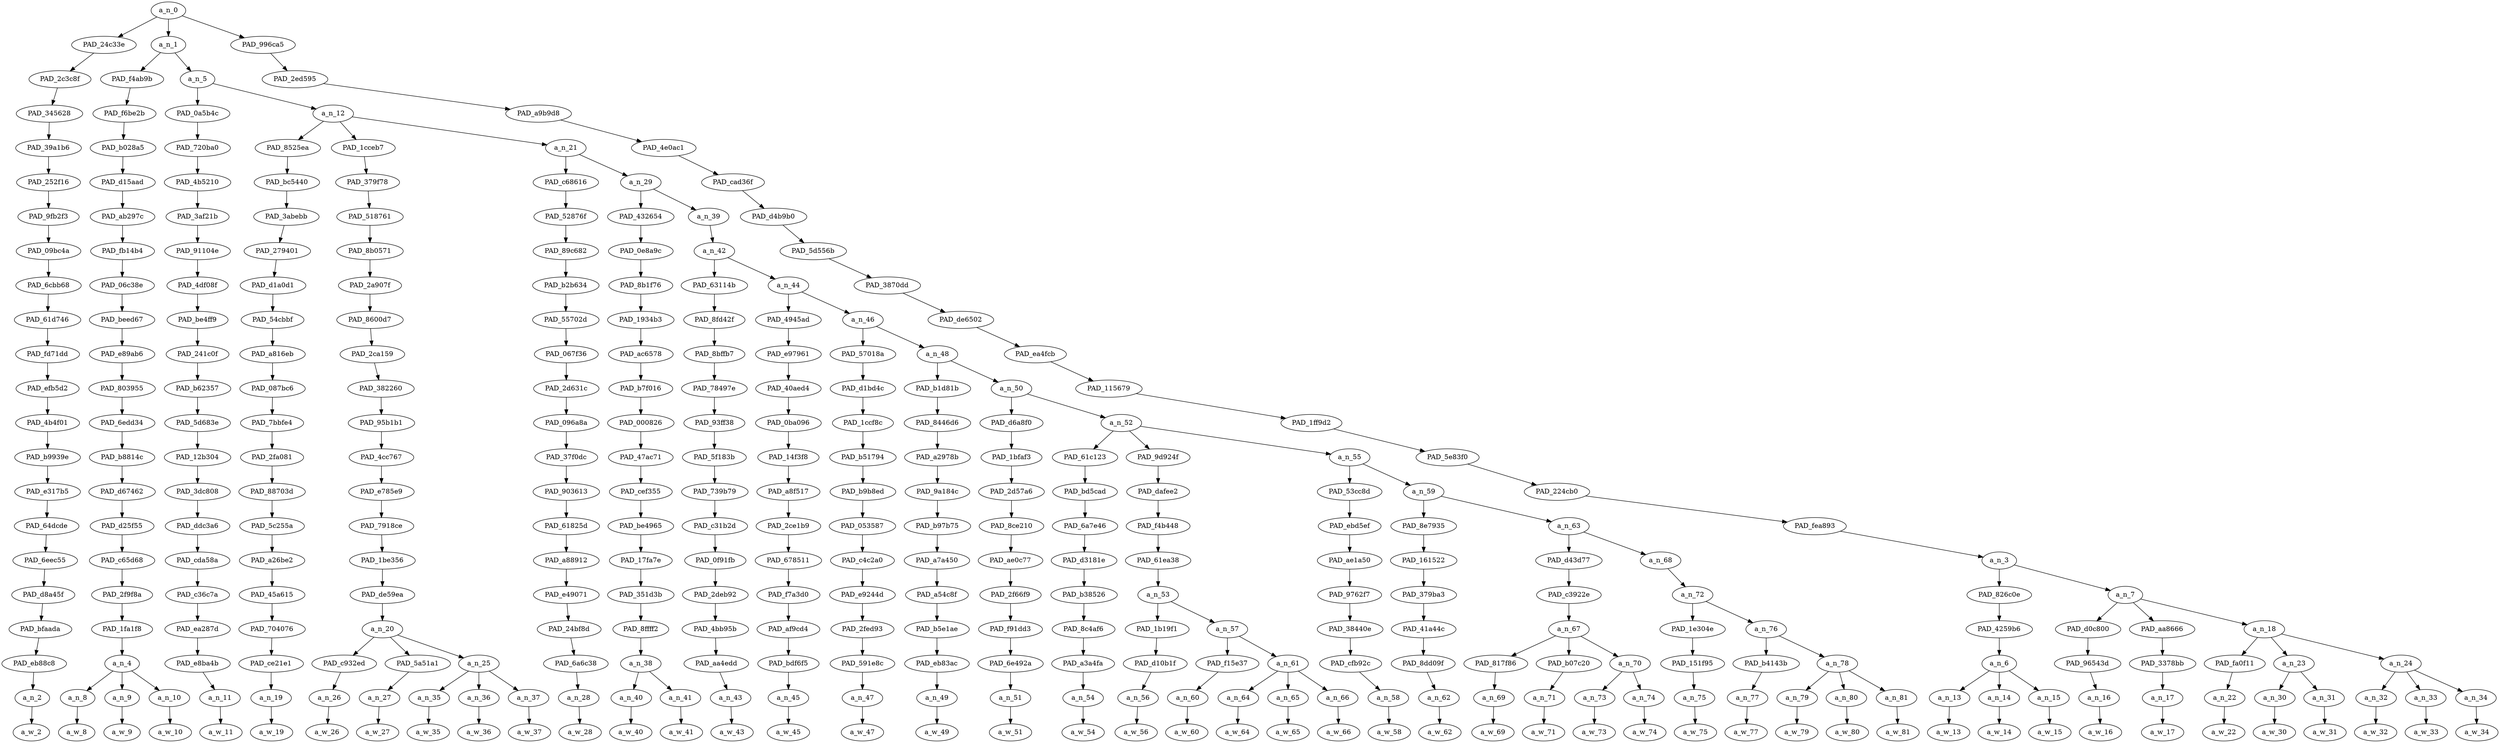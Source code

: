 strict digraph "" {
	a_n_0	[div_dir=1,
		index=0,
		level=21,
		pos="25.65932888454861,21!",
		text_span="[0, 1, 2, 3, 4, 5, 6, 7, 8, 9, 10, 11, 12, 13, 14, 15, 16, 17, 18, 19, 20, 21, 22, 23, 24, 25, 26, 27, 28, 29, 30, 31, 32, 33, 34, \
35, 36, 37, 38, 39, 40, 41, 42, 43, 44, 45, 46]",
		value=1.00000000];
	PAD_24c33e	[div_dir=-1,
		index=1,
		level=20,
		pos="35.0,20!",
		text_span="[35]",
		value=0.01364974];
	a_n_0 -> PAD_24c33e;
	a_n_1	[div_dir=1,
		index=0,
		level=20,
		pos="3.1724310980902777,20!",
		text_span="[0, 1, 2, 3, 4, 5, 6, 7, 8, 9, 10, 11, 12, 13, 14, 15, 16, 17, 18, 19, 20, 21, 22, 23, 24, 25, 26, 27, 28, 29, 30, 31, 32, 33, 34]",
		value=0.79102962];
	a_n_0 -> a_n_1;
	PAD_996ca5	[div_dir=1,
		index=2,
		level=20,
		pos="38.80555555555556,20!",
		text_span="[36, 37, 38, 39, 40, 41, 42, 43, 44, 45, 46]",
		value=0.19485238];
	a_n_0 -> PAD_996ca5;
	PAD_2c3c8f	[div_dir=-1,
		index=2,
		level=19,
		pos="35.0,19!",
		text_span="[35]",
		value=0.01364974];
	PAD_24c33e -> PAD_2c3c8f;
	PAD_345628	[div_dir=-1,
		index=3,
		level=18,
		pos="35.0,18!",
		text_span="[35]",
		value=0.01364974];
	PAD_2c3c8f -> PAD_345628;
	PAD_39a1b6	[div_dir=-1,
		index=5,
		level=17,
		pos="35.0,17!",
		text_span="[35]",
		value=0.01364974];
	PAD_345628 -> PAD_39a1b6;
	PAD_252f16	[div_dir=-1,
		index=6,
		level=16,
		pos="35.0,16!",
		text_span="[35]",
		value=0.01364974];
	PAD_39a1b6 -> PAD_252f16;
	PAD_9fb2f3	[div_dir=-1,
		index=7,
		level=15,
		pos="35.0,15!",
		text_span="[35]",
		value=0.01364974];
	PAD_252f16 -> PAD_9fb2f3;
	PAD_09bc4a	[div_dir=-1,
		index=7,
		level=14,
		pos="35.0,14!",
		text_span="[35]",
		value=0.01364974];
	PAD_9fb2f3 -> PAD_09bc4a;
	PAD_6cbb68	[div_dir=-1,
		index=8,
		level=13,
		pos="35.0,13!",
		text_span="[35]",
		value=0.01364974];
	PAD_09bc4a -> PAD_6cbb68;
	PAD_61d746	[div_dir=-1,
		index=9,
		level=12,
		pos="35.0,12!",
		text_span="[35]",
		value=0.01364974];
	PAD_6cbb68 -> PAD_61d746;
	PAD_fd71dd	[div_dir=-1,
		index=10,
		level=11,
		pos="35.0,11!",
		text_span="[35]",
		value=0.01364974];
	PAD_61d746 -> PAD_fd71dd;
	PAD_efb5d2	[div_dir=-1,
		index=11,
		level=10,
		pos="35.0,10!",
		text_span="[35]",
		value=0.01364974];
	PAD_fd71dd -> PAD_efb5d2;
	PAD_4b4f01	[div_dir=-1,
		index=12,
		level=9,
		pos="35.0,9!",
		text_span="[35]",
		value=0.01364974];
	PAD_efb5d2 -> PAD_4b4f01;
	PAD_b9939e	[div_dir=-1,
		index=14,
		level=8,
		pos="35.0,8!",
		text_span="[35]",
		value=0.01364974];
	PAD_4b4f01 -> PAD_b9939e;
	PAD_e317b5	[div_dir=-1,
		index=15,
		level=7,
		pos="35.0,7!",
		text_span="[35]",
		value=0.01364974];
	PAD_b9939e -> PAD_e317b5;
	PAD_64dcde	[div_dir=-1,
		index=16,
		level=6,
		pos="35.0,6!",
		text_span="[35]",
		value=0.01364974];
	PAD_e317b5 -> PAD_64dcde;
	PAD_6eec55	[div_dir=-1,
		index=17,
		level=5,
		pos="35.0,5!",
		text_span="[35]",
		value=0.01364974];
	PAD_64dcde -> PAD_6eec55;
	PAD_d8a45f	[div_dir=-1,
		index=17,
		level=4,
		pos="35.0,4!",
		text_span="[35]",
		value=0.01364974];
	PAD_6eec55 -> PAD_d8a45f;
	PAD_bfaada	[div_dir=-1,
		index=19,
		level=3,
		pos="35.0,3!",
		text_span="[35]",
		value=0.01364974];
	PAD_d8a45f -> PAD_bfaada;
	PAD_eb88c8	[div_dir=-1,
		index=25,
		level=2,
		pos="35.0,2!",
		text_span="[35]",
		value=0.01364974];
	PAD_bfaada -> PAD_eb88c8;
	a_n_2	[div_dir=-1,
		index=35,
		level=1,
		pos="35.0,1!",
		text_span="[35]",
		value=0.01364974];
	PAD_eb88c8 -> a_n_2;
	a_w_2	[div_dir=0,
		index=35,
		level=0,
		pos="35,0!",
		text_span="[35]",
		value=but];
	a_n_2 -> a_w_2;
	PAD_f4ab9b	[div_dir=1,
		index=0,
		level=19,
		pos="1.0,19!",
		text_span="[0, 1, 2]",
		value=0.06672246];
	a_n_1 -> PAD_f4ab9b;
	a_n_5	[div_dir=1,
		index=1,
		level=19,
		pos="5.344862196180555,19!",
		text_span="[3, 4, 5, 6, 7, 8, 9, 10, 11, 12, 13, 14, 15, 16, 17, 18, 19, 20, 21, 22, 23, 24, 25, 26, 27, 28, 29, 30, 31, 32, 33, 34]",
		value=0.72383519];
	a_n_1 -> a_n_5;
	PAD_f6be2b	[div_dir=1,
		index=0,
		level=18,
		pos="1.0,18!",
		text_span="[0, 1, 2]",
		value=0.06672246];
	PAD_f4ab9b -> PAD_f6be2b;
	PAD_b028a5	[div_dir=1,
		index=0,
		level=17,
		pos="1.0,17!",
		text_span="[0, 1, 2]",
		value=0.06672246];
	PAD_f6be2b -> PAD_b028a5;
	PAD_d15aad	[div_dir=1,
		index=0,
		level=16,
		pos="1.0,16!",
		text_span="[0, 1, 2]",
		value=0.06672246];
	PAD_b028a5 -> PAD_d15aad;
	PAD_ab297c	[div_dir=1,
		index=0,
		level=15,
		pos="1.0,15!",
		text_span="[0, 1, 2]",
		value=0.06672246];
	PAD_d15aad -> PAD_ab297c;
	PAD_fb14b4	[div_dir=1,
		index=0,
		level=14,
		pos="1.0,14!",
		text_span="[0, 1, 2]",
		value=0.06672246];
	PAD_ab297c -> PAD_fb14b4;
	PAD_06c38e	[div_dir=1,
		index=0,
		level=13,
		pos="1.0,13!",
		text_span="[0, 1, 2]",
		value=0.06672246];
	PAD_fb14b4 -> PAD_06c38e;
	PAD_beed67	[div_dir=1,
		index=0,
		level=12,
		pos="1.0,12!",
		text_span="[0, 1, 2]",
		value=0.06672246];
	PAD_06c38e -> PAD_beed67;
	PAD_e89ab6	[div_dir=1,
		index=0,
		level=11,
		pos="1.0,11!",
		text_span="[0, 1, 2]",
		value=0.06672246];
	PAD_beed67 -> PAD_e89ab6;
	PAD_803955	[div_dir=1,
		index=0,
		level=10,
		pos="1.0,10!",
		text_span="[0, 1, 2]",
		value=0.06672246];
	PAD_e89ab6 -> PAD_803955;
	PAD_6edd34	[div_dir=1,
		index=0,
		level=9,
		pos="1.0,9!",
		text_span="[0, 1, 2]",
		value=0.06672246];
	PAD_803955 -> PAD_6edd34;
	PAD_b8814c	[div_dir=1,
		index=0,
		level=8,
		pos="1.0,8!",
		text_span="[0, 1, 2]",
		value=0.06672246];
	PAD_6edd34 -> PAD_b8814c;
	PAD_d67462	[div_dir=1,
		index=0,
		level=7,
		pos="1.0,7!",
		text_span="[0, 1, 2]",
		value=0.06672246];
	PAD_b8814c -> PAD_d67462;
	PAD_d25f55	[div_dir=1,
		index=0,
		level=6,
		pos="1.0,6!",
		text_span="[0, 1, 2]",
		value=0.06672246];
	PAD_d67462 -> PAD_d25f55;
	PAD_c65d68	[div_dir=1,
		index=0,
		level=5,
		pos="1.0,5!",
		text_span="[0, 1, 2]",
		value=0.06672246];
	PAD_d25f55 -> PAD_c65d68;
	PAD_2f9f8a	[div_dir=1,
		index=0,
		level=4,
		pos="1.0,4!",
		text_span="[0, 1, 2]",
		value=0.06672246];
	PAD_c65d68 -> PAD_2f9f8a;
	PAD_1fa1f8	[div_dir=1,
		index=0,
		level=3,
		pos="1.0,3!",
		text_span="[0, 1, 2]",
		value=0.06672246];
	PAD_2f9f8a -> PAD_1fa1f8;
	a_n_4	[div_dir=1,
		index=0,
		level=2,
		pos="1.0,2!",
		text_span="[0, 1, 2]",
		value=0.06672246];
	PAD_1fa1f8 -> a_n_4;
	a_n_8	[div_dir=1,
		index=0,
		level=1,
		pos="0.0,1!",
		text_span="[0]",
		value=0.01857235];
	a_n_4 -> a_n_8;
	a_n_9	[div_dir=1,
		index=1,
		level=1,
		pos="1.0,1!",
		text_span="[1]",
		value=0.02128190];
	a_n_4 -> a_n_9;
	a_n_10	[div_dir=1,
		index=2,
		level=1,
		pos="2.0,1!",
		text_span="[2]",
		value=0.02671899];
	a_n_4 -> a_n_10;
	a_w_8	[div_dir=0,
		index=0,
		level=0,
		pos="0,0!",
		text_span="[0]",
		value=different];
	a_n_8 -> a_w_8;
	a_w_9	[div_dir=0,
		index=1,
		level=0,
		pos="1,0!",
		text_span="[1]",
		value=caliber];
	a_n_9 -> a_w_9;
	a_w_10	[div_dir=0,
		index=2,
		level=0,
		pos="2,0!",
		text_span="[2]",
		value=rifles];
	a_n_10 -> a_w_10;
	PAD_0a5b4c	[div_dir=-1,
		index=1,
		level=18,
		pos="3.0,18!",
		text_span="[3]",
		value=0.01533746];
	a_n_5 -> PAD_0a5b4c;
	a_n_12	[div_dir=1,
		index=2,
		level=18,
		pos="7.689724392361111,18!",
		text_span="[4, 5, 6, 7, 8, 9, 10, 11, 12, 13, 14, 15, 16, 17, 18, 19, 20, 21, 22, 23, 24, 25, 26, 27, 28, 29, 30, 31, 32, 33, 34]",
		value=0.70804928];
	a_n_5 -> a_n_12;
	PAD_720ba0	[div_dir=-1,
		index=1,
		level=17,
		pos="3.0,17!",
		text_span="[3]",
		value=0.01533746];
	PAD_0a5b4c -> PAD_720ba0;
	PAD_4b5210	[div_dir=-1,
		index=1,
		level=16,
		pos="3.0,16!",
		text_span="[3]",
		value=0.01533746];
	PAD_720ba0 -> PAD_4b5210;
	PAD_3af21b	[div_dir=-1,
		index=1,
		level=15,
		pos="3.0,15!",
		text_span="[3]",
		value=0.01533746];
	PAD_4b5210 -> PAD_3af21b;
	PAD_91104e	[div_dir=-1,
		index=1,
		level=14,
		pos="3.0,14!",
		text_span="[3]",
		value=0.01533746];
	PAD_3af21b -> PAD_91104e;
	PAD_4df08f	[div_dir=-1,
		index=1,
		level=13,
		pos="3.0,13!",
		text_span="[3]",
		value=0.01533746];
	PAD_91104e -> PAD_4df08f;
	PAD_be4ff9	[div_dir=-1,
		index=1,
		level=12,
		pos="3.0,12!",
		text_span="[3]",
		value=0.01533746];
	PAD_4df08f -> PAD_be4ff9;
	PAD_241c0f	[div_dir=-1,
		index=1,
		level=11,
		pos="3.0,11!",
		text_span="[3]",
		value=0.01533746];
	PAD_be4ff9 -> PAD_241c0f;
	PAD_b62357	[div_dir=-1,
		index=1,
		level=10,
		pos="3.0,10!",
		text_span="[3]",
		value=0.01533746];
	PAD_241c0f -> PAD_b62357;
	PAD_5d683e	[div_dir=-1,
		index=1,
		level=9,
		pos="3.0,9!",
		text_span="[3]",
		value=0.01533746];
	PAD_b62357 -> PAD_5d683e;
	PAD_12b304	[div_dir=-1,
		index=1,
		level=8,
		pos="3.0,8!",
		text_span="[3]",
		value=0.01533746];
	PAD_5d683e -> PAD_12b304;
	PAD_3dc808	[div_dir=-1,
		index=1,
		level=7,
		pos="3.0,7!",
		text_span="[3]",
		value=0.01533746];
	PAD_12b304 -> PAD_3dc808;
	PAD_ddc3a6	[div_dir=-1,
		index=1,
		level=6,
		pos="3.0,6!",
		text_span="[3]",
		value=0.01533746];
	PAD_3dc808 -> PAD_ddc3a6;
	PAD_cda58a	[div_dir=-1,
		index=1,
		level=5,
		pos="3.0,5!",
		text_span="[3]",
		value=0.01533746];
	PAD_ddc3a6 -> PAD_cda58a;
	PAD_c36c7a	[div_dir=-1,
		index=1,
		level=4,
		pos="3.0,4!",
		text_span="[3]",
		value=0.01533746];
	PAD_cda58a -> PAD_c36c7a;
	PAD_ea287d	[div_dir=-1,
		index=1,
		level=3,
		pos="3.0,3!",
		text_span="[3]",
		value=0.01533746];
	PAD_c36c7a -> PAD_ea287d;
	PAD_e8ba4b	[div_dir=-1,
		index=1,
		level=2,
		pos="3.0,2!",
		text_span="[3]",
		value=0.01533746];
	PAD_ea287d -> PAD_e8ba4b;
	a_n_11	[div_dir=-1,
		index=3,
		level=1,
		pos="3.0,1!",
		text_span="[3]",
		value=0.01533746];
	PAD_e8ba4b -> a_n_11;
	a_w_11	[div_dir=0,
		index=3,
		level=0,
		pos="3,0!",
		text_span="[3]",
		value=being];
	a_n_11 -> a_w_11;
	PAD_8525ea	[div_dir=1,
		index=2,
		level=17,
		pos="4.0,17!",
		text_span="[4]",
		value=0.01857849];
	a_n_12 -> PAD_8525ea;
	PAD_1cceb7	[div_dir=1,
		index=3,
		level=17,
		pos="7.666666666666667,17!",
		text_span="[5, 6, 7, 8, 9]",
		value=0.12243232];
	a_n_12 -> PAD_1cceb7;
	a_n_21	[div_dir=1,
		index=4,
		level=17,
		pos="11.402506510416666,17!",
		text_span="[10, 11, 12, 13, 14, 15, 16, 17, 18, 19, 20, 21, 22, 23, 24, 25, 26, 27, 28, 29, 30, 31, 32, 33, 34]",
		value=0.56657839];
	a_n_12 -> a_n_21;
	PAD_bc5440	[div_dir=1,
		index=2,
		level=16,
		pos="4.0,16!",
		text_span="[4]",
		value=0.01857849];
	PAD_8525ea -> PAD_bc5440;
	PAD_3abebb	[div_dir=1,
		index=2,
		level=15,
		pos="4.0,15!",
		text_span="[4]",
		value=0.01857849];
	PAD_bc5440 -> PAD_3abebb;
	PAD_279401	[div_dir=1,
		index=2,
		level=14,
		pos="4.0,14!",
		text_span="[4]",
		value=0.01857849];
	PAD_3abebb -> PAD_279401;
	PAD_d1a0d1	[div_dir=1,
		index=2,
		level=13,
		pos="4.0,13!",
		text_span="[4]",
		value=0.01857849];
	PAD_279401 -> PAD_d1a0d1;
	PAD_54cbbf	[div_dir=1,
		index=2,
		level=12,
		pos="4.0,12!",
		text_span="[4]",
		value=0.01857849];
	PAD_d1a0d1 -> PAD_54cbbf;
	PAD_a816eb	[div_dir=1,
		index=2,
		level=11,
		pos="4.0,11!",
		text_span="[4]",
		value=0.01857849];
	PAD_54cbbf -> PAD_a816eb;
	PAD_087bc6	[div_dir=1,
		index=2,
		level=10,
		pos="4.0,10!",
		text_span="[4]",
		value=0.01857849];
	PAD_a816eb -> PAD_087bc6;
	PAD_7bbfe4	[div_dir=1,
		index=2,
		level=9,
		pos="4.0,9!",
		text_span="[4]",
		value=0.01857849];
	PAD_087bc6 -> PAD_7bbfe4;
	PAD_2fa081	[div_dir=1,
		index=2,
		level=8,
		pos="4.0,8!",
		text_span="[4]",
		value=0.01857849];
	PAD_7bbfe4 -> PAD_2fa081;
	PAD_88703d	[div_dir=1,
		index=2,
		level=7,
		pos="4.0,7!",
		text_span="[4]",
		value=0.01857849];
	PAD_2fa081 -> PAD_88703d;
	PAD_5c255a	[div_dir=1,
		index=2,
		level=6,
		pos="4.0,6!",
		text_span="[4]",
		value=0.01857849];
	PAD_88703d -> PAD_5c255a;
	PAD_a26be2	[div_dir=1,
		index=2,
		level=5,
		pos="4.0,5!",
		text_span="[4]",
		value=0.01857849];
	PAD_5c255a -> PAD_a26be2;
	PAD_45a615	[div_dir=1,
		index=2,
		level=4,
		pos="4.0,4!",
		text_span="[4]",
		value=0.01857849];
	PAD_a26be2 -> PAD_45a615;
	PAD_704076	[div_dir=1,
		index=2,
		level=3,
		pos="4.0,3!",
		text_span="[4]",
		value=0.01857849];
	PAD_45a615 -> PAD_704076;
	PAD_ce21e1	[div_dir=1,
		index=2,
		level=2,
		pos="4.0,2!",
		text_span="[4]",
		value=0.01857849];
	PAD_704076 -> PAD_ce21e1;
	a_n_19	[div_dir=1,
		index=4,
		level=1,
		pos="4.0,1!",
		text_span="[4]",
		value=0.01857849];
	PAD_ce21e1 -> a_n_19;
	a_w_19	[div_dir=0,
		index=4,
		level=0,
		pos="4,0!",
		text_span="[4]",
		value=fired];
	a_n_19 -> a_w_19;
	PAD_379f78	[div_dir=1,
		index=3,
		level=16,
		pos="7.666666666666667,16!",
		text_span="[5, 6, 7, 8, 9]",
		value=0.12243232];
	PAD_1cceb7 -> PAD_379f78;
	PAD_518761	[div_dir=1,
		index=3,
		level=15,
		pos="7.666666666666667,15!",
		text_span="[5, 6, 7, 8, 9]",
		value=0.12243232];
	PAD_379f78 -> PAD_518761;
	PAD_8b0571	[div_dir=1,
		index=3,
		level=14,
		pos="7.666666666666667,14!",
		text_span="[5, 6, 7, 8, 9]",
		value=0.12243232];
	PAD_518761 -> PAD_8b0571;
	PAD_2a907f	[div_dir=1,
		index=3,
		level=13,
		pos="7.666666666666667,13!",
		text_span="[5, 6, 7, 8, 9]",
		value=0.12243232];
	PAD_8b0571 -> PAD_2a907f;
	PAD_8600d7	[div_dir=1,
		index=3,
		level=12,
		pos="7.666666666666667,12!",
		text_span="[5, 6, 7, 8, 9]",
		value=0.12243232];
	PAD_2a907f -> PAD_8600d7;
	PAD_2ca159	[div_dir=1,
		index=3,
		level=11,
		pos="7.666666666666667,11!",
		text_span="[5, 6, 7, 8, 9]",
		value=0.12243232];
	PAD_8600d7 -> PAD_2ca159;
	PAD_382260	[div_dir=1,
		index=3,
		level=10,
		pos="7.666666666666667,10!",
		text_span="[5, 6, 7, 8, 9]",
		value=0.12243232];
	PAD_2ca159 -> PAD_382260;
	PAD_95b1b1	[div_dir=1,
		index=3,
		level=9,
		pos="7.666666666666667,9!",
		text_span="[5, 6, 7, 8, 9]",
		value=0.12243232];
	PAD_382260 -> PAD_95b1b1;
	PAD_4cc767	[div_dir=1,
		index=3,
		level=8,
		pos="7.666666666666667,8!",
		text_span="[5, 6, 7, 8, 9]",
		value=0.12243232];
	PAD_95b1b1 -> PAD_4cc767;
	PAD_e785e9	[div_dir=1,
		index=3,
		level=7,
		pos="7.666666666666667,7!",
		text_span="[5, 6, 7, 8, 9]",
		value=0.12243232];
	PAD_4cc767 -> PAD_e785e9;
	PAD_7918ce	[div_dir=1,
		index=3,
		level=6,
		pos="7.666666666666667,6!",
		text_span="[5, 6, 7, 8, 9]",
		value=0.12243232];
	PAD_e785e9 -> PAD_7918ce;
	PAD_1be356	[div_dir=1,
		index=3,
		level=5,
		pos="7.666666666666667,5!",
		text_span="[5, 6, 7, 8, 9]",
		value=0.12243232];
	PAD_7918ce -> PAD_1be356;
	PAD_de59ea	[div_dir=1,
		index=3,
		level=4,
		pos="7.666666666666667,4!",
		text_span="[5, 6, 7, 8, 9]",
		value=0.12243232];
	PAD_1be356 -> PAD_de59ea;
	a_n_20	[div_dir=1,
		index=3,
		level=3,
		pos="7.666666666666667,3!",
		text_span="[5, 6, 7, 8, 9]",
		value=0.12243232];
	PAD_de59ea -> a_n_20;
	PAD_c932ed	[div_dir=1,
		index=4,
		level=2,
		pos="8.0,2!",
		text_span="[8]",
		value=0.01808736];
	a_n_20 -> PAD_c932ed;
	PAD_5a51a1	[div_dir=1,
		index=5,
		level=2,
		pos="9.0,2!",
		text_span="[9]",
		value=0.02123850];
	a_n_20 -> PAD_5a51a1;
	a_n_25	[div_dir=1,
		index=3,
		level=2,
		pos="6.0,2!",
		text_span="[5, 6, 7]",
		value=0.08295044];
	a_n_20 -> a_n_25;
	a_n_26	[div_dir=1,
		index=8,
		level=1,
		pos="8.0,1!",
		text_span="[8]",
		value=0.01808736];
	PAD_c932ed -> a_n_26;
	a_w_26	[div_dir=0,
		index=8,
		level=0,
		pos="8,0!",
		text_span="[8]",
		value=listed];
	a_n_26 -> a_w_26;
	a_n_27	[div_dir=1,
		index=9,
		level=1,
		pos="9.0,1!",
		text_span="[9]",
		value=0.02123850];
	PAD_5a51a1 -> a_n_27;
	a_w_27	[div_dir=0,
		index=9,
		level=0,
		pos="9,0!",
		text_span="[9]",
		value=vegas];
	a_n_27 -> a_w_27;
	a_n_35	[div_dir=1,
		index=5,
		level=1,
		pos="5.0,1!",
		text_span="[5]",
		value=0.03624091];
	a_n_25 -> a_n_35;
	a_n_36	[div_dir=1,
		index=6,
		level=1,
		pos="6.0,1!",
		text_span="[6]",
		value=0.01954275];
	a_n_25 -> a_n_36;
	a_n_37	[div_dir=1,
		index=7,
		level=1,
		pos="7.0,1!",
		text_span="[7]",
		value=0.02703044];
	a_n_25 -> a_n_37;
	a_w_35	[div_dir=0,
		index=5,
		level=0,
		pos="5,0!",
		text_span="[5]",
		value=shoddy];
	a_n_35 -> a_w_35;
	a_w_36	[div_dir=0,
		index=6,
		level=0,
		pos="6,0!",
		text_span="[6]",
		value=aim];
	a_n_36 -> a_w_36;
	a_w_37	[div_dir=0,
		index=7,
		level=0,
		pos="7,0!",
		text_span="[7]",
		value=isis];
	a_n_37 -> a_w_37;
	PAD_c68616	[div_dir=-1,
		index=4,
		level=16,
		pos="10.0,16!",
		text_span="[10]",
		value=0.01168014];
	a_n_21 -> PAD_c68616;
	a_n_29	[div_dir=1,
		index=5,
		level=16,
		pos="12.805013020833332,16!",
		text_span="[11, 12, 13, 14, 15, 16, 17, 18, 19, 20, 21, 22, 23, 24, 25, 26, 27, 28, 29, 30, 31, 32, 33, 34]",
		value=0.55446438];
	a_n_21 -> a_n_29;
	PAD_52876f	[div_dir=-1,
		index=4,
		level=15,
		pos="10.0,15!",
		text_span="[10]",
		value=0.01168014];
	PAD_c68616 -> PAD_52876f;
	PAD_89c682	[div_dir=-1,
		index=4,
		level=14,
		pos="10.0,14!",
		text_span="[10]",
		value=0.01168014];
	PAD_52876f -> PAD_89c682;
	PAD_b2b634	[div_dir=-1,
		index=4,
		level=13,
		pos="10.0,13!",
		text_span="[10]",
		value=0.01168014];
	PAD_89c682 -> PAD_b2b634;
	PAD_55702d	[div_dir=-1,
		index=4,
		level=12,
		pos="10.0,12!",
		text_span="[10]",
		value=0.01168014];
	PAD_b2b634 -> PAD_55702d;
	PAD_067f36	[div_dir=-1,
		index=4,
		level=11,
		pos="10.0,11!",
		text_span="[10]",
		value=0.01168014];
	PAD_55702d -> PAD_067f36;
	PAD_2d631c	[div_dir=-1,
		index=4,
		level=10,
		pos="10.0,10!",
		text_span="[10]",
		value=0.01168014];
	PAD_067f36 -> PAD_2d631c;
	PAD_096a8a	[div_dir=-1,
		index=4,
		level=9,
		pos="10.0,9!",
		text_span="[10]",
		value=0.01168014];
	PAD_2d631c -> PAD_096a8a;
	PAD_37f0dc	[div_dir=-1,
		index=4,
		level=8,
		pos="10.0,8!",
		text_span="[10]",
		value=0.01168014];
	PAD_096a8a -> PAD_37f0dc;
	PAD_903613	[div_dir=-1,
		index=4,
		level=7,
		pos="10.0,7!",
		text_span="[10]",
		value=0.01168014];
	PAD_37f0dc -> PAD_903613;
	PAD_61825d	[div_dir=-1,
		index=4,
		level=6,
		pos="10.0,6!",
		text_span="[10]",
		value=0.01168014];
	PAD_903613 -> PAD_61825d;
	PAD_a88912	[div_dir=-1,
		index=4,
		level=5,
		pos="10.0,5!",
		text_span="[10]",
		value=0.01168014];
	PAD_61825d -> PAD_a88912;
	PAD_e49071	[div_dir=-1,
		index=4,
		level=4,
		pos="10.0,4!",
		text_span="[10]",
		value=0.01168014];
	PAD_a88912 -> PAD_e49071;
	PAD_24bf8d	[div_dir=-1,
		index=4,
		level=3,
		pos="10.0,3!",
		text_span="[10]",
		value=0.01168014];
	PAD_e49071 -> PAD_24bf8d;
	PAD_6a6c38	[div_dir=-1,
		index=6,
		level=2,
		pos="10.0,2!",
		text_span="[10]",
		value=0.01168014];
	PAD_24bf8d -> PAD_6a6c38;
	a_n_28	[div_dir=-1,
		index=10,
		level=1,
		pos="10.0,1!",
		text_span="[10]",
		value=0.01168014];
	PAD_6a6c38 -> a_n_28;
	a_w_28	[div_dir=0,
		index=10,
		level=0,
		pos="10,0!",
		text_span="[10]",
		value=as];
	a_n_28 -> a_w_28;
	PAD_432654	[div_dir=1,
		index=5,
		level=15,
		pos="11.5,15!",
		text_span="[11, 12]",
		value=0.02881270];
	a_n_29 -> PAD_432654;
	a_n_39	[div_dir=1,
		index=6,
		level=15,
		pos="14.110026041666666,15!",
		text_span="[13, 14, 15, 16, 17, 18, 19, 20, 21, 22, 23, 24, 25, 26, 27, 28, 29, 30, 31, 32, 33, 34]",
		value=0.52520109];
	a_n_29 -> a_n_39;
	PAD_0e8a9c	[div_dir=1,
		index=5,
		level=14,
		pos="11.5,14!",
		text_span="[11, 12]",
		value=0.02881270];
	PAD_432654 -> PAD_0e8a9c;
	PAD_8b1f76	[div_dir=1,
		index=5,
		level=13,
		pos="11.5,13!",
		text_span="[11, 12]",
		value=0.02881270];
	PAD_0e8a9c -> PAD_8b1f76;
	PAD_1934b3	[div_dir=1,
		index=5,
		level=12,
		pos="11.5,12!",
		text_span="[11, 12]",
		value=0.02881270];
	PAD_8b1f76 -> PAD_1934b3;
	PAD_ac6578	[div_dir=1,
		index=5,
		level=11,
		pos="11.5,11!",
		text_span="[11, 12]",
		value=0.02881270];
	PAD_1934b3 -> PAD_ac6578;
	PAD_b7f016	[div_dir=1,
		index=5,
		level=10,
		pos="11.5,10!",
		text_span="[11, 12]",
		value=0.02881270];
	PAD_ac6578 -> PAD_b7f016;
	PAD_000826	[div_dir=1,
		index=5,
		level=9,
		pos="11.5,9!",
		text_span="[11, 12]",
		value=0.02881270];
	PAD_b7f016 -> PAD_000826;
	PAD_47ac71	[div_dir=1,
		index=5,
		level=8,
		pos="11.5,8!",
		text_span="[11, 12]",
		value=0.02881270];
	PAD_000826 -> PAD_47ac71;
	PAD_cef355	[div_dir=1,
		index=5,
		level=7,
		pos="11.5,7!",
		text_span="[11, 12]",
		value=0.02881270];
	PAD_47ac71 -> PAD_cef355;
	PAD_be4965	[div_dir=1,
		index=5,
		level=6,
		pos="11.5,6!",
		text_span="[11, 12]",
		value=0.02881270];
	PAD_cef355 -> PAD_be4965;
	PAD_17fa7e	[div_dir=1,
		index=5,
		level=5,
		pos="11.5,5!",
		text_span="[11, 12]",
		value=0.02881270];
	PAD_be4965 -> PAD_17fa7e;
	PAD_351d3b	[div_dir=1,
		index=5,
		level=4,
		pos="11.5,4!",
		text_span="[11, 12]",
		value=0.02881270];
	PAD_17fa7e -> PAD_351d3b;
	PAD_8ffff2	[div_dir=1,
		index=5,
		level=3,
		pos="11.5,3!",
		text_span="[11, 12]",
		value=0.02881270];
	PAD_351d3b -> PAD_8ffff2;
	a_n_38	[div_dir=1,
		index=7,
		level=2,
		pos="11.5,2!",
		text_span="[11, 12]",
		value=0.02881270];
	PAD_8ffff2 -> a_n_38;
	a_n_40	[div_dir=1,
		index=11,
		level=1,
		pos="11.0,1!",
		text_span="[11]",
		value=0.01120929];
	a_n_38 -> a_n_40;
	a_n_41	[div_dir=-1,
		index=12,
		level=1,
		pos="12.0,1!",
		text_span="[12]",
		value=0.01759558];
	a_n_38 -> a_n_41;
	a_w_40	[div_dir=0,
		index=11,
		level=0,
		pos="11,0!",
		text_span="[11]",
		value=a];
	a_n_40 -> a_w_40;
	a_w_41	[div_dir=0,
		index=12,
		level=0,
		pos="12,0!",
		text_span="[12]",
		value=city];
	a_n_41 -> a_w_41;
	a_n_42	[div_dir=1,
		index=6,
		level=14,
		pos="14.110026041666666,14!",
		text_span="[13, 14, 15, 16, 17, 18, 19, 20, 21, 22, 23, 24, 25, 26, 27, 28, 29, 30, 31, 32, 33, 34]",
		value=0.52473590];
	a_n_39 -> a_n_42;
	PAD_63114b	[div_dir=1,
		index=6,
		level=13,
		pos="13.0,13!",
		text_span="[13]",
		value=0.01288010];
	a_n_42 -> PAD_63114b;
	a_n_44	[div_dir=1,
		index=7,
		level=13,
		pos="15.220052083333332,13!",
		text_span="[14, 15, 16, 17, 18, 19, 20, 21, 22, 23, 24, 25, 26, 27, 28, 29, 30, 31, 32, 33, 34]",
		value=0.51139062];
	a_n_42 -> a_n_44;
	PAD_8fd42f	[div_dir=1,
		index=6,
		level=12,
		pos="13.0,12!",
		text_span="[13]",
		value=0.01288010];
	PAD_63114b -> PAD_8fd42f;
	PAD_8bffb7	[div_dir=1,
		index=6,
		level=11,
		pos="13.0,11!",
		text_span="[13]",
		value=0.01288010];
	PAD_8fd42f -> PAD_8bffb7;
	PAD_78497e	[div_dir=1,
		index=6,
		level=10,
		pos="13.0,10!",
		text_span="[13]",
		value=0.01288010];
	PAD_8bffb7 -> PAD_78497e;
	PAD_93ff38	[div_dir=1,
		index=6,
		level=9,
		pos="13.0,9!",
		text_span="[13]",
		value=0.01288010];
	PAD_78497e -> PAD_93ff38;
	PAD_5f183b	[div_dir=1,
		index=6,
		level=8,
		pos="13.0,8!",
		text_span="[13]",
		value=0.01288010];
	PAD_93ff38 -> PAD_5f183b;
	PAD_739b79	[div_dir=1,
		index=6,
		level=7,
		pos="13.0,7!",
		text_span="[13]",
		value=0.01288010];
	PAD_5f183b -> PAD_739b79;
	PAD_c31b2d	[div_dir=1,
		index=6,
		level=6,
		pos="13.0,6!",
		text_span="[13]",
		value=0.01288010];
	PAD_739b79 -> PAD_c31b2d;
	PAD_0f91fb	[div_dir=1,
		index=6,
		level=5,
		pos="13.0,5!",
		text_span="[13]",
		value=0.01288010];
	PAD_c31b2d -> PAD_0f91fb;
	PAD_2deb92	[div_dir=1,
		index=6,
		level=4,
		pos="13.0,4!",
		text_span="[13]",
		value=0.01288010];
	PAD_0f91fb -> PAD_2deb92;
	PAD_4bb95b	[div_dir=1,
		index=6,
		level=3,
		pos="13.0,3!",
		text_span="[13]",
		value=0.01288010];
	PAD_2deb92 -> PAD_4bb95b;
	PAD_aa4edd	[div_dir=1,
		index=8,
		level=2,
		pos="13.0,2!",
		text_span="[13]",
		value=0.01288010];
	PAD_4bb95b -> PAD_aa4edd;
	a_n_43	[div_dir=1,
		index=13,
		level=1,
		pos="13.0,1!",
		text_span="[13]",
		value=0.01288010];
	PAD_aa4edd -> a_n_43;
	a_w_43	[div_dir=0,
		index=13,
		level=0,
		pos="13,0!",
		text_span="[13]",
		value=they];
	a_n_43 -> a_w_43;
	PAD_4945ad	[div_dir=1,
		index=7,
		level=12,
		pos="14.0,12!",
		text_span="[14]",
		value=0.01228635];
	a_n_44 -> PAD_4945ad;
	a_n_46	[div_dir=1,
		index=8,
		level=12,
		pos="16.440104166666664,12!",
		text_span="[15, 16, 17, 18, 19, 20, 21, 22, 23, 24, 25, 26, 27, 28, 29, 30, 31, 32, 33, 34]",
		value=0.49863229];
	a_n_44 -> a_n_46;
	PAD_e97961	[div_dir=1,
		index=7,
		level=11,
		pos="14.0,11!",
		text_span="[14]",
		value=0.01228635];
	PAD_4945ad -> PAD_e97961;
	PAD_40aed4	[div_dir=1,
		index=7,
		level=10,
		pos="14.0,10!",
		text_span="[14]",
		value=0.01228635];
	PAD_e97961 -> PAD_40aed4;
	PAD_0ba096	[div_dir=1,
		index=7,
		level=9,
		pos="14.0,9!",
		text_span="[14]",
		value=0.01228635];
	PAD_40aed4 -> PAD_0ba096;
	PAD_14f3f8	[div_dir=1,
		index=7,
		level=8,
		pos="14.0,8!",
		text_span="[14]",
		value=0.01228635];
	PAD_0ba096 -> PAD_14f3f8;
	PAD_a8f517	[div_dir=1,
		index=7,
		level=7,
		pos="14.0,7!",
		text_span="[14]",
		value=0.01228635];
	PAD_14f3f8 -> PAD_a8f517;
	PAD_2ce1b9	[div_dir=1,
		index=7,
		level=6,
		pos="14.0,6!",
		text_span="[14]",
		value=0.01228635];
	PAD_a8f517 -> PAD_2ce1b9;
	PAD_678511	[div_dir=1,
		index=7,
		level=5,
		pos="14.0,5!",
		text_span="[14]",
		value=0.01228635];
	PAD_2ce1b9 -> PAD_678511;
	PAD_f7a3d0	[div_dir=1,
		index=7,
		level=4,
		pos="14.0,4!",
		text_span="[14]",
		value=0.01228635];
	PAD_678511 -> PAD_f7a3d0;
	PAD_af9cd4	[div_dir=1,
		index=7,
		level=3,
		pos="14.0,3!",
		text_span="[14]",
		value=0.01228635];
	PAD_f7a3d0 -> PAD_af9cd4;
	PAD_bdf6f5	[div_dir=1,
		index=9,
		level=2,
		pos="14.0,2!",
		text_span="[14]",
		value=0.01228635];
	PAD_af9cd4 -> PAD_bdf6f5;
	a_n_45	[div_dir=1,
		index=14,
		level=1,
		pos="14.0,1!",
		text_span="[14]",
		value=0.01228635];
	PAD_bdf6f5 -> a_n_45;
	a_w_45	[div_dir=0,
		index=14,
		level=0,
		pos="14,0!",
		text_span="[14]",
		value=are];
	a_n_45 -> a_w_45;
	PAD_57018a	[div_dir=1,
		index=8,
		level=11,
		pos="15.0,11!",
		text_span="[15]",
		value=0.01943024];
	a_n_46 -> PAD_57018a;
	a_n_48	[div_dir=1,
		index=9,
		level=11,
		pos="17.880208333333332,11!",
		text_span="[16, 17, 18, 19, 20, 21, 22, 23, 24, 25, 26, 27, 28, 29, 30, 31, 32, 33, 34]",
		value=0.47872455];
	a_n_46 -> a_n_48;
	PAD_d1bd4c	[div_dir=1,
		index=8,
		level=10,
		pos="15.0,10!",
		text_span="[15]",
		value=0.01943024];
	PAD_57018a -> PAD_d1bd4c;
	PAD_1ccf8c	[div_dir=1,
		index=8,
		level=9,
		pos="15.0,9!",
		text_span="[15]",
		value=0.01943024];
	PAD_d1bd4c -> PAD_1ccf8c;
	PAD_b51794	[div_dir=1,
		index=8,
		level=8,
		pos="15.0,8!",
		text_span="[15]",
		value=0.01943024];
	PAD_1ccf8c -> PAD_b51794;
	PAD_b9b8ed	[div_dir=1,
		index=8,
		level=7,
		pos="15.0,7!",
		text_span="[15]",
		value=0.01943024];
	PAD_b51794 -> PAD_b9b8ed;
	PAD_053587	[div_dir=1,
		index=8,
		level=6,
		pos="15.0,6!",
		text_span="[15]",
		value=0.01943024];
	PAD_b9b8ed -> PAD_053587;
	PAD_c4c2a0	[div_dir=1,
		index=8,
		level=5,
		pos="15.0,5!",
		text_span="[15]",
		value=0.01943024];
	PAD_053587 -> PAD_c4c2a0;
	PAD_e9244d	[div_dir=1,
		index=8,
		level=4,
		pos="15.0,4!",
		text_span="[15]",
		value=0.01943024];
	PAD_c4c2a0 -> PAD_e9244d;
	PAD_2fed93	[div_dir=1,
		index=8,
		level=3,
		pos="15.0,3!",
		text_span="[15]",
		value=0.01943024];
	PAD_e9244d -> PAD_2fed93;
	PAD_591e8c	[div_dir=1,
		index=10,
		level=2,
		pos="15.0,2!",
		text_span="[15]",
		value=0.01943024];
	PAD_2fed93 -> PAD_591e8c;
	a_n_47	[div_dir=1,
		index=15,
		level=1,
		pos="15.0,1!",
		text_span="[15]",
		value=0.01943024];
	PAD_591e8c -> a_n_47;
	a_w_47	[div_dir=0,
		index=15,
		level=0,
		pos="15,0!",
		text_span="[15]",
		value=targeting];
	a_n_47 -> a_w_47;
	PAD_b1d81b	[div_dir=1,
		index=9,
		level=10,
		pos="16.0,10!",
		text_span="[16]",
		value=0.01454993];
	a_n_48 -> PAD_b1d81b;
	a_n_50	[div_dir=1,
		index=10,
		level=10,
		pos="19.760416666666664,10!",
		text_span="[17, 18, 19, 20, 21, 22, 23, 24, 25, 26, 27, 28, 29, 30, 31, 32, 33, 34]",
		value=0.46371392];
	a_n_48 -> a_n_50;
	PAD_8446d6	[div_dir=1,
		index=9,
		level=9,
		pos="16.0,9!",
		text_span="[16]",
		value=0.01454993];
	PAD_b1d81b -> PAD_8446d6;
	PAD_a2978b	[div_dir=1,
		index=9,
		level=8,
		pos="16.0,8!",
		text_span="[16]",
		value=0.01454993];
	PAD_8446d6 -> PAD_a2978b;
	PAD_9a184c	[div_dir=1,
		index=9,
		level=7,
		pos="16.0,7!",
		text_span="[16]",
		value=0.01454993];
	PAD_a2978b -> PAD_9a184c;
	PAD_b97b75	[div_dir=1,
		index=9,
		level=6,
		pos="16.0,6!",
		text_span="[16]",
		value=0.01454993];
	PAD_9a184c -> PAD_b97b75;
	PAD_a7a450	[div_dir=1,
		index=9,
		level=5,
		pos="16.0,5!",
		text_span="[16]",
		value=0.01454993];
	PAD_b97b75 -> PAD_a7a450;
	PAD_a54c8f	[div_dir=1,
		index=9,
		level=4,
		pos="16.0,4!",
		text_span="[16]",
		value=0.01454993];
	PAD_a7a450 -> PAD_a54c8f;
	PAD_b5e1ae	[div_dir=1,
		index=9,
		level=3,
		pos="16.0,3!",
		text_span="[16]",
		value=0.01454993];
	PAD_a54c8f -> PAD_b5e1ae;
	PAD_eb83ac	[div_dir=1,
		index=11,
		level=2,
		pos="16.0,2!",
		text_span="[16]",
		value=0.01454993];
	PAD_b5e1ae -> PAD_eb83ac;
	a_n_49	[div_dir=1,
		index=16,
		level=1,
		pos="16.0,1!",
		text_span="[16]",
		value=0.01454993];
	PAD_eb83ac -> a_n_49;
	a_w_49	[div_dir=0,
		index=16,
		level=0,
		pos="16,0!",
		text_span="[16]",
		value=if];
	a_n_49 -> a_w_49;
	PAD_d6a8f0	[div_dir=1,
		index=10,
		level=9,
		pos="17.0,9!",
		text_span="[17]",
		value=0.01279381];
	a_n_50 -> PAD_d6a8f0;
	a_n_52	[div_dir=1,
		index=11,
		level=9,
		pos="22.520833333333332,9!",
		text_span="[18, 19, 20, 21, 22, 23, 24, 25, 26, 27, 28, 29, 30, 31, 32, 33, 34]",
		value=0.45045322];
	a_n_50 -> a_n_52;
	PAD_1bfaf3	[div_dir=1,
		index=10,
		level=8,
		pos="17.0,8!",
		text_span="[17]",
		value=0.01279381];
	PAD_d6a8f0 -> PAD_1bfaf3;
	PAD_2d57a6	[div_dir=1,
		index=10,
		level=7,
		pos="17.0,7!",
		text_span="[17]",
		value=0.01279381];
	PAD_1bfaf3 -> PAD_2d57a6;
	PAD_8ce210	[div_dir=1,
		index=10,
		level=6,
		pos="17.0,6!",
		text_span="[17]",
		value=0.01279381];
	PAD_2d57a6 -> PAD_8ce210;
	PAD_ae0c77	[div_dir=1,
		index=10,
		level=5,
		pos="17.0,5!",
		text_span="[17]",
		value=0.01279381];
	PAD_8ce210 -> PAD_ae0c77;
	PAD_2f66f9	[div_dir=1,
		index=10,
		level=4,
		pos="17.0,4!",
		text_span="[17]",
		value=0.01279381];
	PAD_ae0c77 -> PAD_2f66f9;
	PAD_f91dd3	[div_dir=1,
		index=10,
		level=3,
		pos="17.0,3!",
		text_span="[17]",
		value=0.01279381];
	PAD_2f66f9 -> PAD_f91dd3;
	PAD_6e492a	[div_dir=1,
		index=12,
		level=2,
		pos="17.0,2!",
		text_span="[17]",
		value=0.01279381];
	PAD_f91dd3 -> PAD_6e492a;
	a_n_51	[div_dir=1,
		index=17,
		level=1,
		pos="17.0,1!",
		text_span="[17]",
		value=0.01279381];
	PAD_6e492a -> a_n_51;
	a_w_51	[div_dir=0,
		index=17,
		level=0,
		pos="17,0!",
		text_span="[17]",
		value=it];
	a_n_51 -> a_w_51;
	PAD_61c123	[div_dir=-1,
		index=12,
		level=8,
		pos="23.0,8!",
		text_span="[23]",
		value=0.02286295];
	a_n_52 -> PAD_61c123;
	PAD_9d924f	[div_dir=1,
		index=11,
		level=8,
		pos="19.0,8!",
		text_span="[18, 19, 20, 21, 22]",
		value=0.16187477];
	a_n_52 -> PAD_9d924f;
	a_n_55	[div_dir=1,
		index=13,
		level=8,
		pos="25.5625,8!",
		text_span="[24, 25, 26, 27, 28, 29, 30, 31, 32, 33, 34]",
		value=0.26524115];
	a_n_52 -> a_n_55;
	PAD_bd5cad	[div_dir=-1,
		index=12,
		level=7,
		pos="23.0,7!",
		text_span="[23]",
		value=0.02286295];
	PAD_61c123 -> PAD_bd5cad;
	PAD_6a7e46	[div_dir=-1,
		index=12,
		level=6,
		pos="23.0,6!",
		text_span="[23]",
		value=0.02286295];
	PAD_bd5cad -> PAD_6a7e46;
	PAD_d3181e	[div_dir=-1,
		index=12,
		level=5,
		pos="23.0,5!",
		text_span="[23]",
		value=0.02286295];
	PAD_6a7e46 -> PAD_d3181e;
	PAD_b38526	[div_dir=-1,
		index=12,
		level=4,
		pos="23.0,4!",
		text_span="[23]",
		value=0.02286295];
	PAD_d3181e -> PAD_b38526;
	PAD_8c4af6	[div_dir=-1,
		index=13,
		level=3,
		pos="23.0,3!",
		text_span="[23]",
		value=0.02286295];
	PAD_b38526 -> PAD_8c4af6;
	PAD_a3a4fa	[div_dir=-1,
		index=16,
		level=2,
		pos="23.0,2!",
		text_span="[23]",
		value=0.02286295];
	PAD_8c4af6 -> PAD_a3a4fa;
	a_n_54	[div_dir=-1,
		index=23,
		level=1,
		pos="23.0,1!",
		text_span="[23]",
		value=0.02286295];
	PAD_a3a4fa -> a_n_54;
	a_w_54	[div_dir=0,
		index=23,
		level=0,
		pos="23,0!",
		text_span="[23]",
		value=and];
	a_n_54 -> a_w_54;
	PAD_dafee2	[div_dir=1,
		index=11,
		level=7,
		pos="19.0,7!",
		text_span="[18, 19, 20, 21, 22]",
		value=0.16187477];
	PAD_9d924f -> PAD_dafee2;
	PAD_f4b448	[div_dir=1,
		index=11,
		level=6,
		pos="19.0,6!",
		text_span="[18, 19, 20, 21, 22]",
		value=0.16187477];
	PAD_dafee2 -> PAD_f4b448;
	PAD_61ea38	[div_dir=1,
		index=11,
		level=5,
		pos="19.0,5!",
		text_span="[18, 19, 20, 21, 22]",
		value=0.16187477];
	PAD_f4b448 -> PAD_61ea38;
	a_n_53	[div_dir=1,
		index=11,
		level=4,
		pos="19.0,4!",
		text_span="[18, 19, 20, 21, 22]",
		value=0.16187477];
	PAD_61ea38 -> a_n_53;
	PAD_1b19f1	[div_dir=1,
		index=11,
		level=3,
		pos="18.0,3!",
		text_span="[18]",
		value=0.01616457];
	a_n_53 -> PAD_1b19f1;
	a_n_57	[div_dir=1,
		index=12,
		level=3,
		pos="20.0,3!",
		text_span="[19, 20, 21, 22]",
		value=0.14541152];
	a_n_53 -> a_n_57;
	PAD_d10b1f	[div_dir=1,
		index=13,
		level=2,
		pos="18.0,2!",
		text_span="[18]",
		value=0.01616457];
	PAD_1b19f1 -> PAD_d10b1f;
	a_n_56	[div_dir=1,
		index=18,
		level=1,
		pos="18.0,1!",
		text_span="[18]",
		value=0.01616457];
	PAD_d10b1f -> a_n_56;
	a_w_56	[div_dir=0,
		index=18,
		level=0,
		pos="18,0!",
		text_span="[18]",
		value=looks];
	a_n_56 -> a_w_56;
	PAD_f15e37	[div_dir=1,
		index=14,
		level=2,
		pos="19.0,2!",
		text_span="[19]",
		value=0.01452038];
	a_n_57 -> PAD_f15e37;
	a_n_61	[div_dir=1,
		index=15,
		level=2,
		pos="21.0,2!",
		text_span="[20, 21, 22]",
		value=0.13060689];
	a_n_57 -> a_n_61;
	a_n_60	[div_dir=1,
		index=19,
		level=1,
		pos="19.0,1!",
		text_span="[19]",
		value=0.01452038];
	PAD_f15e37 -> a_n_60;
	a_w_60	[div_dir=0,
		index=19,
		level=0,
		pos="19,0!",
		text_span="[19]",
		value=like];
	a_n_60 -> a_w_60;
	a_n_64	[div_dir=1,
		index=20,
		level=1,
		pos="20.0,1!",
		text_span="[20]",
		value=0.01706798];
	a_n_61 -> a_n_64;
	a_n_65	[div_dir=-1,
		index=21,
		level=1,
		pos="21.0,1!",
		text_span="[21]",
		value=0.03081684];
	a_n_61 -> a_n_65;
	a_n_66	[div_dir=1,
		index=22,
		level=1,
		pos="22.0,1!",
		text_span="[22]",
		value=0.08243921];
	a_n_61 -> a_n_66;
	a_w_64	[div_dir=0,
		index=20,
		level=0,
		pos="20,0!",
		text_span="[20]",
		value=a1];
	a_n_64 -> a_w_64;
	a_w_65	[div_dir=0,
		index=21,
		level=0,
		pos="21,0!",
		text_span="[21]",
		value=dune];
	a_n_65 -> a_w_65;
	a_w_66	[div_dir=0,
		index=22,
		level=0,
		pos="22,0!",
		text_span="[22]",
		value=coon];
	a_n_66 -> a_w_66;
	PAD_53cc8d	[div_dir=1,
		index=13,
		level=7,
		pos="24.0,7!",
		text_span="[24]",
		value=0.01751756];
	a_n_55 -> PAD_53cc8d;
	a_n_59	[div_dir=1,
		index=14,
		level=7,
		pos="27.125,7!",
		text_span="[25, 26, 27, 28, 29, 30, 31, 32, 33, 34]",
		value=0.24730699];
	a_n_55 -> a_n_59;
	PAD_ebd5ef	[div_dir=1,
		index=13,
		level=6,
		pos="24.0,6!",
		text_span="[24]",
		value=0.01751756];
	PAD_53cc8d -> PAD_ebd5ef;
	PAD_ae1a50	[div_dir=1,
		index=13,
		level=5,
		pos="24.0,5!",
		text_span="[24]",
		value=0.01751756];
	PAD_ebd5ef -> PAD_ae1a50;
	PAD_9762f7	[div_dir=1,
		index=13,
		level=4,
		pos="24.0,4!",
		text_span="[24]",
		value=0.01751756];
	PAD_ae1a50 -> PAD_9762f7;
	PAD_38440e	[div_dir=1,
		index=14,
		level=3,
		pos="24.0,3!",
		text_span="[24]",
		value=0.01751756];
	PAD_9762f7 -> PAD_38440e;
	PAD_cfb92c	[div_dir=1,
		index=17,
		level=2,
		pos="24.0,2!",
		text_span="[24]",
		value=0.01751756];
	PAD_38440e -> PAD_cfb92c;
	a_n_58	[div_dir=1,
		index=24,
		level=1,
		pos="24.0,1!",
		text_span="[24]",
		value=0.01751756];
	PAD_cfb92c -> a_n_58;
	a_w_58	[div_dir=0,
		index=24,
		level=0,
		pos="24,0!",
		text_span="[24]",
		value=acts];
	a_n_58 -> a_w_58;
	PAD_8e7935	[div_dir=1,
		index=14,
		level=6,
		pos="25.0,6!",
		text_span="[25]",
		value=0.01494336];
	a_n_59 -> PAD_8e7935;
	a_n_63	[div_dir=1,
		index=15,
		level=6,
		pos="29.25,6!",
		text_span="[26, 27, 28, 29, 30, 31, 32, 33, 34]",
		value=0.23197919];
	a_n_59 -> a_n_63;
	PAD_161522	[div_dir=1,
		index=14,
		level=5,
		pos="25.0,5!",
		text_span="[25]",
		value=0.01494336];
	PAD_8e7935 -> PAD_161522;
	PAD_379ba3	[div_dir=1,
		index=14,
		level=4,
		pos="25.0,4!",
		text_span="[25]",
		value=0.01494336];
	PAD_161522 -> PAD_379ba3;
	PAD_41a44c	[div_dir=1,
		index=15,
		level=3,
		pos="25.0,3!",
		text_span="[25]",
		value=0.01494336];
	PAD_379ba3 -> PAD_41a44c;
	PAD_8dd09f	[div_dir=1,
		index=18,
		level=2,
		pos="25.0,2!",
		text_span="[25]",
		value=0.01494336];
	PAD_41a44c -> PAD_8dd09f;
	a_n_62	[div_dir=1,
		index=25,
		level=1,
		pos="25.0,1!",
		text_span="[25]",
		value=0.01494336];
	PAD_8dd09f -> a_n_62;
	a_w_62	[div_dir=0,
		index=25,
		level=0,
		pos="25,0!",
		text_span="[25]",
		value=like1];
	a_n_62 -> a_w_62;
	PAD_d43d77	[div_dir=1,
		index=15,
		level=5,
		pos="27.5,5!",
		text_span="[26, 27, 28, 29]",
		value=0.14699383];
	a_n_63 -> PAD_d43d77;
	a_n_68	[div_dir=1,
		index=16,
		level=5,
		pos="31.0,5!",
		text_span="[30, 31, 32, 33, 34]",
		value=0.08460538];
	a_n_63 -> a_n_68;
	PAD_c3922e	[div_dir=1,
		index=15,
		level=4,
		pos="27.5,4!",
		text_span="[26, 27, 28, 29]",
		value=0.14699383];
	PAD_d43d77 -> PAD_c3922e;
	a_n_67	[div_dir=1,
		index=16,
		level=3,
		pos="27.5,3!",
		text_span="[26, 27, 28, 29]",
		value=0.14699383];
	PAD_c3922e -> a_n_67;
	PAD_817f86	[div_dir=1,
		index=19,
		level=2,
		pos="26.0,2!",
		text_span="[26]",
		value=0.01627391];
	a_n_67 -> PAD_817f86;
	PAD_b07c20	[div_dir=1,
		index=21,
		level=2,
		pos="29.0,2!",
		text_span="[29]",
		value=0.02385656];
	a_n_67 -> PAD_b07c20;
	a_n_70	[div_dir=1,
		index=20,
		level=2,
		pos="27.5,2!",
		text_span="[27, 28]",
		value=0.10644165];
	a_n_67 -> a_n_70;
	a_n_69	[div_dir=1,
		index=26,
		level=1,
		pos="26.0,1!",
		text_span="[26]",
		value=0.01627391];
	PAD_817f86 -> a_n_69;
	a_w_69	[div_dir=0,
		index=26,
		level=0,
		pos="26,0!",
		text_span="[26]",
		value=a2];
	a_n_69 -> a_w_69;
	a_n_71	[div_dir=1,
		index=29,
		level=1,
		pos="29.0,1!",
		text_span="[29]",
		value=0.02385656];
	PAD_b07c20 -> a_n_71;
	a_w_71	[div_dir=0,
		index=29,
		level=0,
		pos="29,0!",
		text_span="[29]",
		value=update];
	a_n_71 -> a_w_71;
	a_n_73	[div_dir=1,
		index=27,
		level=1,
		pos="27.0,1!",
		text_span="[27]",
		value=0.02741038];
	a_n_70 -> a_n_73;
	a_n_74	[div_dir=1,
		index=28,
		level=1,
		pos="28.0,1!",
		text_span="[28]",
		value=0.07862941];
	a_n_70 -> a_n_74;
	a_w_73	[div_dir=0,
		index=27,
		level=0,
		pos="27,0!",
		text_span="[27]",
		value=dune1];
	a_n_73 -> a_w_73;
	a_w_74	[div_dir=0,
		index=28,
		level=0,
		pos="28,0!",
		text_span="[28]",
		value=coon1];
	a_n_74 -> a_w_74;
	a_n_72	[div_dir=1,
		index=16,
		level=4,
		pos="31.0,4!",
		text_span="[30, 31, 32, 33, 34]",
		value=0.08447537];
	a_n_68 -> a_n_72;
	PAD_1e304e	[div_dir=1,
		index=17,
		level=3,
		pos="30.0,3!",
		text_span="[30]",
		value=0.01573956];
	a_n_72 -> PAD_1e304e;
	a_n_76	[div_dir=1,
		index=18,
		level=3,
		pos="32.0,3!",
		text_span="[31, 32, 33, 34]",
		value=0.06860580];
	a_n_72 -> a_n_76;
	PAD_151f95	[div_dir=1,
		index=22,
		level=2,
		pos="30.0,2!",
		text_span="[30]",
		value=0.01573956];
	PAD_1e304e -> PAD_151f95;
	a_n_75	[div_dir=1,
		index=30,
		level=1,
		pos="30.0,1!",
		text_span="[30]",
		value=0.01573956];
	PAD_151f95 -> a_n_75;
	a_w_75	[div_dir=0,
		index=30,
		level=0,
		pos="30,0!",
		text_span="[30]",
		value=it1];
	a_n_75 -> a_w_75;
	PAD_b4143b	[div_dir=1,
		index=23,
		level=2,
		pos="31.0,2!",
		text_span="[31]",
		value=0.01469370];
	a_n_76 -> PAD_b4143b;
	a_n_78	[div_dir=1,
		index=24,
		level=2,
		pos="33.0,2!",
		text_span="[32, 33, 34]",
		value=0.05380550];
	a_n_76 -> a_n_78;
	a_n_77	[div_dir=1,
		index=31,
		level=1,
		pos="31.0,1!",
		text_span="[31]",
		value=0.01469370];
	PAD_b4143b -> a_n_77;
	a_w_77	[div_dir=0,
		index=31,
		level=0,
		pos="31,0!",
		text_span="[31]",
		value=looks1];
	a_n_77 -> a_w_77;
	a_n_79	[div_dir=1,
		index=32,
		level=1,
		pos="32.0,1!",
		text_span="[32]",
		value=0.01163027];
	a_n_78 -> a_n_79;
	a_n_80	[div_dir=1,
		index=33,
		level=1,
		pos="33.0,1!",
		text_span="[33]",
		value=0.01124670];
	a_n_78 -> a_n_80;
	a_n_81	[div_dir=1,
		index=34,
		level=1,
		pos="34.0,1!",
		text_span="[34]",
		value=0.03084320];
	a_n_78 -> a_n_81;
	a_w_79	[div_dir=0,
		index=32,
		level=0,
		pos="32,0!",
		text_span="[32]",
		value=more];
	a_n_79 -> a_w_79;
	a_w_80	[div_dir=0,
		index=33,
		level=0,
		pos="33,0!",
		text_span="[33]",
		value=like2];
	a_n_80 -> a_w_80;
	a_w_81	[div_dir=0,
		index=34,
		level=0,
		pos="34,0!",
		text_span="[34]",
		value=antifa];
	a_n_81 -> a_w_81;
	PAD_2ed595	[div_dir=1,
		index=3,
		level=19,
		pos="38.80555555555556,19!",
		text_span="[36, 37, 38, 39, 40, 41, 42, 43, 44, 45, 46]",
		value=0.19485238];
	PAD_996ca5 -> PAD_2ed595;
	PAD_a9b9d8	[div_dir=1,
		index=4,
		level=18,
		pos="38.80555555555556,18!",
		text_span="[36, 37, 38, 39, 40, 41, 42, 43, 44, 45, 46]",
		value=0.19485238];
	PAD_2ed595 -> PAD_a9b9d8;
	PAD_4e0ac1	[div_dir=1,
		index=6,
		level=17,
		pos="38.80555555555556,17!",
		text_span="[36, 37, 38, 39, 40, 41, 42, 43, 44, 45, 46]",
		value=0.19485238];
	PAD_a9b9d8 -> PAD_4e0ac1;
	PAD_cad36f	[div_dir=1,
		index=7,
		level=16,
		pos="38.80555555555556,16!",
		text_span="[36, 37, 38, 39, 40, 41, 42, 43, 44, 45, 46]",
		value=0.19485238];
	PAD_4e0ac1 -> PAD_cad36f;
	PAD_d4b9b0	[div_dir=1,
		index=8,
		level=15,
		pos="38.80555555555556,15!",
		text_span="[36, 37, 38, 39, 40, 41, 42, 43, 44, 45, 46]",
		value=0.19485238];
	PAD_cad36f -> PAD_d4b9b0;
	PAD_5d556b	[div_dir=1,
		index=8,
		level=14,
		pos="38.80555555555556,14!",
		text_span="[36, 37, 38, 39, 40, 41, 42, 43, 44, 45, 46]",
		value=0.19485238];
	PAD_d4b9b0 -> PAD_5d556b;
	PAD_3870dd	[div_dir=1,
		index=9,
		level=13,
		pos="38.80555555555556,13!",
		text_span="[36, 37, 38, 39, 40, 41, 42, 43, 44, 45, 46]",
		value=0.19485238];
	PAD_5d556b -> PAD_3870dd;
	PAD_de6502	[div_dir=1,
		index=10,
		level=12,
		pos="38.80555555555556,12!",
		text_span="[36, 37, 38, 39, 40, 41, 42, 43, 44, 45, 46]",
		value=0.19485238];
	PAD_3870dd -> PAD_de6502;
	PAD_ea4fcb	[div_dir=1,
		index=11,
		level=11,
		pos="38.80555555555556,11!",
		text_span="[36, 37, 38, 39, 40, 41, 42, 43, 44, 45, 46]",
		value=0.19485238];
	PAD_de6502 -> PAD_ea4fcb;
	PAD_115679	[div_dir=1,
		index=12,
		level=10,
		pos="38.80555555555556,10!",
		text_span="[36, 37, 38, 39, 40, 41, 42, 43, 44, 45, 46]",
		value=0.19485238];
	PAD_ea4fcb -> PAD_115679;
	PAD_1ff9d2	[div_dir=1,
		index=13,
		level=9,
		pos="38.80555555555556,9!",
		text_span="[36, 37, 38, 39, 40, 41, 42, 43, 44, 45, 46]",
		value=0.19485238];
	PAD_115679 -> PAD_1ff9d2;
	PAD_5e83f0	[div_dir=1,
		index=15,
		level=8,
		pos="38.80555555555556,8!",
		text_span="[36, 37, 38, 39, 40, 41, 42, 43, 44, 45, 46]",
		value=0.19485238];
	PAD_1ff9d2 -> PAD_5e83f0;
	PAD_224cb0	[div_dir=1,
		index=16,
		level=7,
		pos="38.80555555555556,7!",
		text_span="[36, 37, 38, 39, 40, 41, 42, 43, 44, 45, 46]",
		value=0.19485238];
	PAD_5e83f0 -> PAD_224cb0;
	PAD_fea893	[div_dir=1,
		index=17,
		level=6,
		pos="38.80555555555556,6!",
		text_span="[36, 37, 38, 39, 40, 41, 42, 43, 44, 45, 46]",
		value=0.19485238];
	PAD_224cb0 -> PAD_fea893;
	a_n_3	[div_dir=1,
		index=18,
		level=5,
		pos="38.80555555555556,5!",
		text_span="[36, 37, 38, 39, 40, 41, 42, 43, 44, 45, 46]",
		value=0.19485238];
	PAD_fea893 -> a_n_3;
	PAD_826c0e	[div_dir=1,
		index=18,
		level=4,
		pos="37.0,4!",
		text_span="[36, 37, 38]",
		value=0.05881762];
	a_n_3 -> PAD_826c0e;
	a_n_7	[div_dir=1,
		index=19,
		level=4,
		pos="40.611111111111114,4!",
		text_span="[39, 40, 41, 42, 43, 44, 45, 46]",
		value=0.13590523];
	a_n_3 -> a_n_7;
	PAD_4259b6	[div_dir=1,
		index=20,
		level=3,
		pos="37.0,3!",
		text_span="[36, 37, 38]",
		value=0.05881762];
	PAD_826c0e -> PAD_4259b6;
	a_n_6	[div_dir=1,
		index=26,
		level=2,
		pos="37.0,2!",
		text_span="[36, 37, 38]",
		value=0.05881762];
	PAD_4259b6 -> a_n_6;
	a_n_13	[div_dir=1,
		index=36,
		level=1,
		pos="36.0,1!",
		text_span="[36]",
		value=0.01339067];
	a_n_6 -> a_n_13;
	a_n_14	[div_dir=1,
		index=37,
		level=1,
		pos="37.0,1!",
		text_span="[37]",
		value=0.02245866];
	a_n_6 -> a_n_14;
	a_n_15	[div_dir=-1,
		index=38,
		level=1,
		pos="38.0,1!",
		text_span="[38]",
		value=0.02287873];
	a_n_6 -> a_n_15;
	a_w_13	[div_dir=0,
		index=36,
		level=0,
		pos="36,0!",
		text_span="[36]",
		value=the];
	a_n_13 -> a_w_13;
	a_w_14	[div_dir=0,
		index=37,
		level=0,
		pos="37,0!",
		text_span="[37]",
		value=female];
	a_n_14 -> a_w_14;
	a_w_15	[div_dir=0,
		index=38,
		level=0,
		pos="38,0!",
		text_span="[38]",
		value=suspect];
	a_n_15 -> a_w_15;
	PAD_d0c800	[div_dir=1,
		index=21,
		level=3,
		pos="39.0,3!",
		text_span="[39]",
		value=0.01388664];
	a_n_7 -> PAD_d0c800;
	PAD_aa8666	[div_dir=1,
		index=22,
		level=3,
		pos="40.0,3!",
		text_span="[40]",
		value=0.01627479];
	a_n_7 -> PAD_aa8666;
	a_n_18	[div_dir=1,
		index=23,
		level=3,
		pos="42.833333333333336,3!",
		text_span="[41, 42, 43, 44, 45, 46]",
		value=0.10564653];
	a_n_7 -> a_n_18;
	PAD_96543d	[div_dir=1,
		index=27,
		level=2,
		pos="39.0,2!",
		text_span="[39]",
		value=0.01388664];
	PAD_d0c800 -> PAD_96543d;
	a_n_16	[div_dir=1,
		index=39,
		level=1,
		pos="39.0,1!",
		text_span="[39]",
		value=0.01388664];
	PAD_96543d -> a_n_16;
	a_w_16	[div_dir=0,
		index=39,
		level=0,
		pos="39,0!",
		text_span="[39]",
		value=did];
	a_n_16 -> a_w_16;
	PAD_3378bb	[div_dir=1,
		index=28,
		level=2,
		pos="40.0,2!",
		text_span="[40]",
		value=0.01627479];
	PAD_aa8666 -> PAD_3378bb;
	a_n_17	[div_dir=1,
		index=40,
		level=1,
		pos="40.0,1!",
		text_span="[40]",
		value=0.01627479];
	PAD_3378bb -> a_n_17;
	a_w_17	[div_dir=0,
		index=40,
		level=0,
		pos="40,0!",
		text_span="[40]",
		value=reportedly];
	a_n_17 -> a_w_17;
	PAD_fa0f11	[div_dir=1,
		index=29,
		level=2,
		pos="41.0,2!",
		text_span="[41]",
		value=0.01581038];
	a_n_18 -> PAD_fa0f11;
	a_n_23	[div_dir=1,
		index=30,
		level=2,
		pos="42.5,2!",
		text_span="[42, 43]",
		value=0.03587778];
	a_n_18 -> a_n_23;
	a_n_24	[div_dir=1,
		index=31,
		level=2,
		pos="45.0,2!",
		text_span="[44, 45, 46]",
		value=0.05385388];
	a_n_18 -> a_n_24;
	a_n_22	[div_dir=1,
		index=41,
		level=1,
		pos="41.0,1!",
		text_span="[41]",
		value=0.01581038];
	PAD_fa0f11 -> a_n_22;
	a_w_22	[div_dir=0,
		index=41,
		level=0,
		pos="41,0!",
		text_span="[41]",
		value=visit];
	a_n_22 -> a_w_22;
	a_n_30	[div_dir=1,
		index=42,
		level=1,
		pos="42.0,1!",
		text_span="[42]",
		value=0.01532412];
	a_n_23 -> a_n_30;
	a_n_31	[div_dir=1,
		index=43,
		level=1,
		pos="43.0,1!",
		text_span="[43]",
		value=0.02044650];
	a_n_23 -> a_n_31;
	a_w_30	[div_dir=0,
		index=42,
		level=0,
		pos="42,0!",
		text_span="[42]",
		value=the1];
	a_n_30 -> a_w_30;
	a_w_31	[div_dir=0,
		index=43,
		level=0,
		pos="43,0!",
		text_span="[43]",
		value=me];
	a_n_31 -> a_w_31;
	a_n_32	[div_dir=1,
		index=44,
		level=1,
		pos="44.0,1!",
		text_span="[44]",
		value=0.01359695];
	a_n_24 -> a_n_32;
	a_n_33	[div_dir=1,
		index=45,
		level=1,
		pos="45.0,1!",
		text_span="[45]",
		value=0.01791089];
	a_n_24 -> a_n_33;
	a_n_34	[div_dir=1,
		index=46,
		level=1,
		pos="46.0,1!",
		text_span="[46]",
		value=0.02230440];
	a_n_24 -> a_n_34;
	a_w_32	[div_dir=0,
		index=44,
		level=0,
		pos="44,0!",
		text_span="[44]",
		value=just];
	a_n_32 -> a_w_32;
	a_w_33	[div_dir=0,
		index=45,
		level=0,
		pos="45,0!",
		text_span="[45]",
		value=last];
	a_n_33 -> a_w_33;
	a_w_34	[div_dir=0,
		index=46,
		level=0,
		pos="46,0!",
		text_span="[46]",
		value=year];
	a_n_34 -> a_w_34;
}
